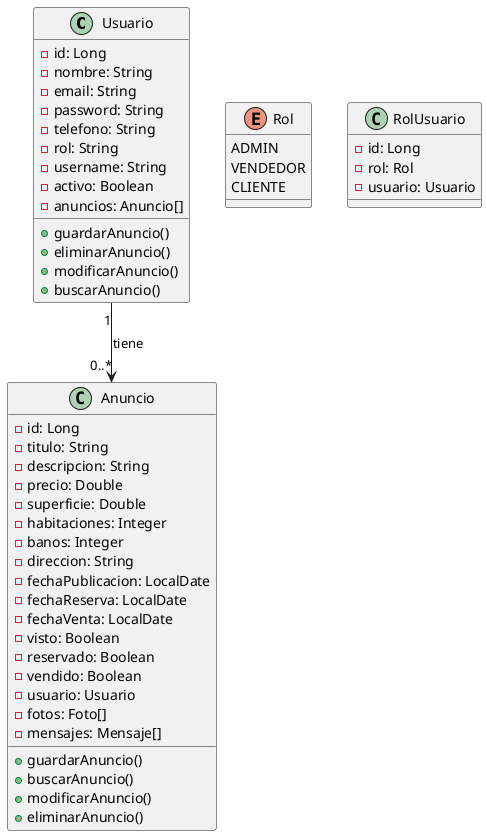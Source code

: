 @startuml Diagrama de Clases - InmoJaen

class Usuario {
    - id: Long
    - nombre: String
    - email: String
    - password: String
    - telefono: String
    - rol: String
    - username: String
    - activo: Boolean
    - anuncios: Anuncio[]
    + guardarAnuncio()
    + eliminarAnuncio()
    + modificarAnuncio()
    + buscarAnuncio()
}

class Anuncio {
    - id: Long
    - titulo: String
    - descripcion: String
    - precio: Double
    - superficie: Double
    - habitaciones: Integer
    - banos: Integer
    - direccion: String
    - fechaPublicacion: LocalDate
    - fechaReserva: LocalDate
    - fechaVenta: LocalDate
    - visto: Boolean
    - reservado: Boolean
    - vendido: Boolean
    - usuario: Usuario
    - fotos: Foto[]
    - mensajes: Mensaje[]
    + guardarAnuncio()
    + buscarAnuncio()
    + modificarAnuncio()
    + eliminarAnuncio()
}

enum Rol {
    ADMIN
    VENDEDOR
    CLIENTE
}

class RolUsuario {
    - id: Long
    - rol: Rol
    - usuario: Usuario
}

Usuario "1" --> "0..*" Anuncio : tiene

@enduml
